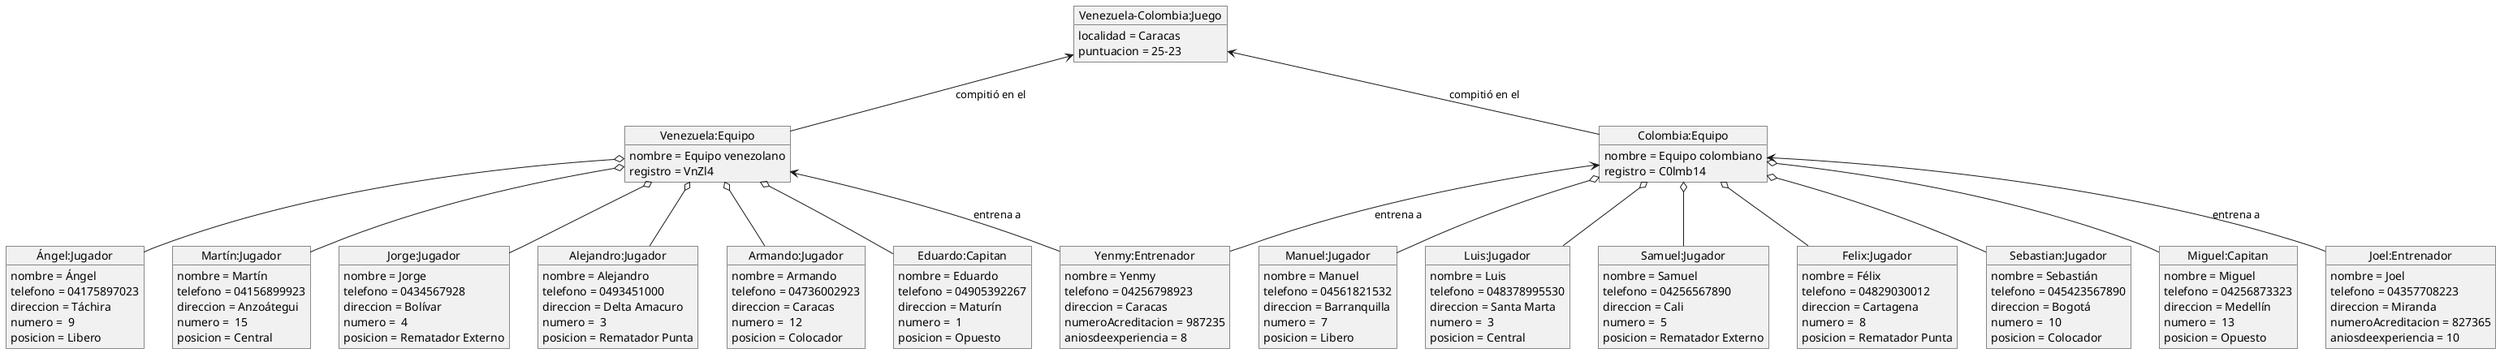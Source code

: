 @startuml actorsUseCaseDiagram
object "Venezuela:Equipo" as o1{
   nombre = Equipo venezolano
   registro = VnZl4
}
object "Colombia:Equipo" as o2{
   nombre = Equipo colombiano
   registro = C0lmb14
}

object "Ángel:Jugador" as o3{
    nombre = Ángel
    telefono = 04175897023
    direccion = Táchira
   numero =  9
   posicion = Libero
}
object "Martín:Jugador" as o4{
   nombre = Martín
    telefono = 04156899923
    direccion = Anzoátegui
   numero =  15
   posicion = Central
}
object "Jorge:Jugador" as o5{
   nombre = Jorge
   telefono = 0434567928
   direccion = Bolívar
   numero =  4
   posicion = Rematador Externo
}
object "Alejandro:Jugador" as o6{
   nombre = Alejandro
   telefono = 0493451000
   direccion = Delta Amacuro
   numero =  3
   posicion = Rematador Punta
}
object "Armando:Jugador" as o7{
   nombre = Armando
   telefono = 04736002923
   direccion = Caracas
   numero =  12
   posicion = Colocador
}
object "Eduardo:Capitan" as o8{
   nombre = Eduardo
   telefono = 04905392267
   direccion = Maturín
   numero =  1
   posicion = Opuesto
}

object "Manuel:Jugador" as o9{
   nombre = Manuel
   telefono = 04561821532
   direccion = Barranquilla
   numero =  7
   posicion = Libero
}
object "Luis:Jugador" as o10{
   nombre = Luis
   telefono = 048378995530
   direccion = Santa Marta
   numero =  3
   posicion = Central
}
object "Samuel:Jugador" as o11{
   nombre = Samuel
   telefono = 04256567890
   direccion = Cali
   numero =  5
   posicion = Rematador Externo
}
object "Felix:Jugador" as o12{
   nombre = Félix
    telefono = 04829030012
    direccion = Cartagena
   numero =  8
   posicion = Rematador Punta
}
object "Sebastian:Jugador" as o13{
  nombre = Sebastián
    telefono = 045423567890
    direccion = Bogotá
   numero =  10
   posicion = Colocador
}
object "Miguel:Capitan" as o14{
   nombre = Miguel
    telefono = 04256873323
    direccion = Medellín
   numero =  13
   posicion = Opuesto
}
object "Venezuela-Colombia:Juego" as o15{
   localidad = Caracas
   puntuacion = 25-23
}

object "Yenmy:Entrenador" as o16{
   nombre = Yenmy
    telefono = 04256798923
    direccion = Caracas
   numeroAcreditacion = 987235
   aniosdeexperiencia = 8
}
object "Joel:Entrenador" as o17{
   nombre = Joel
    telefono = 04357708223
    direccion = Miranda
   numeroAcreditacion = 827365
   aniosdeexperiencia = 10
}


o1 o-- o3
o1 o-- o4
o1 o-- o5
o1 o-- o6
o1 o-- o7
o1 o-- o8
o2 o-- o9
o2 o-- o10
o2 o-- o11
o2 o-- o12
o2 o-- o13
o2 o-- o14
o1 <-- o16: entrena a
o2 <-- o16: entrena a
o2 <-- o17: entrena a
o15 <-- o1: compitió en el
o15 <-- o2: compitió en el


@enduml
